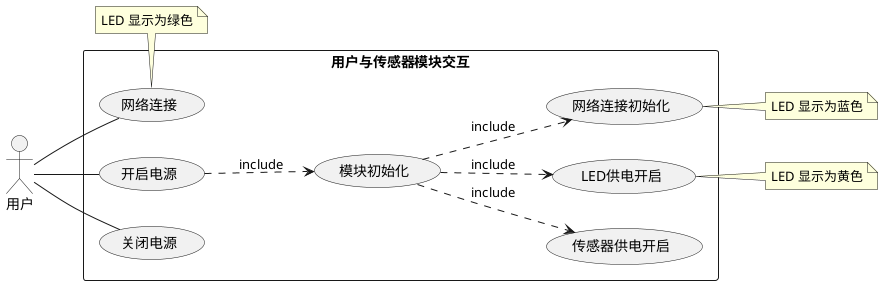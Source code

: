 @startuml 用户与传感器模块交互
left to right direction
skinparam packageStyle rectangle
actor 用户 as user
rectangle 用户与传感器模块交互{
    user -- (开启电源)
    user -- (网络连接)
    user -- (关闭电源)
    (开启电源) .-> (模块初始化):include
    (模块初始化) .-> (传感器供电开启):include
    (模块初始化) .-> (网络连接初始化):include
    (模块初始化) .-> (LED供电开启):include
    
}
note right of (LED供电开启):LED 显示为黄色
note right of (网络连接初始化):LED 显示为蓝色
note "LED 显示为绿色" as N1
(网络连接) . N1

@enduml